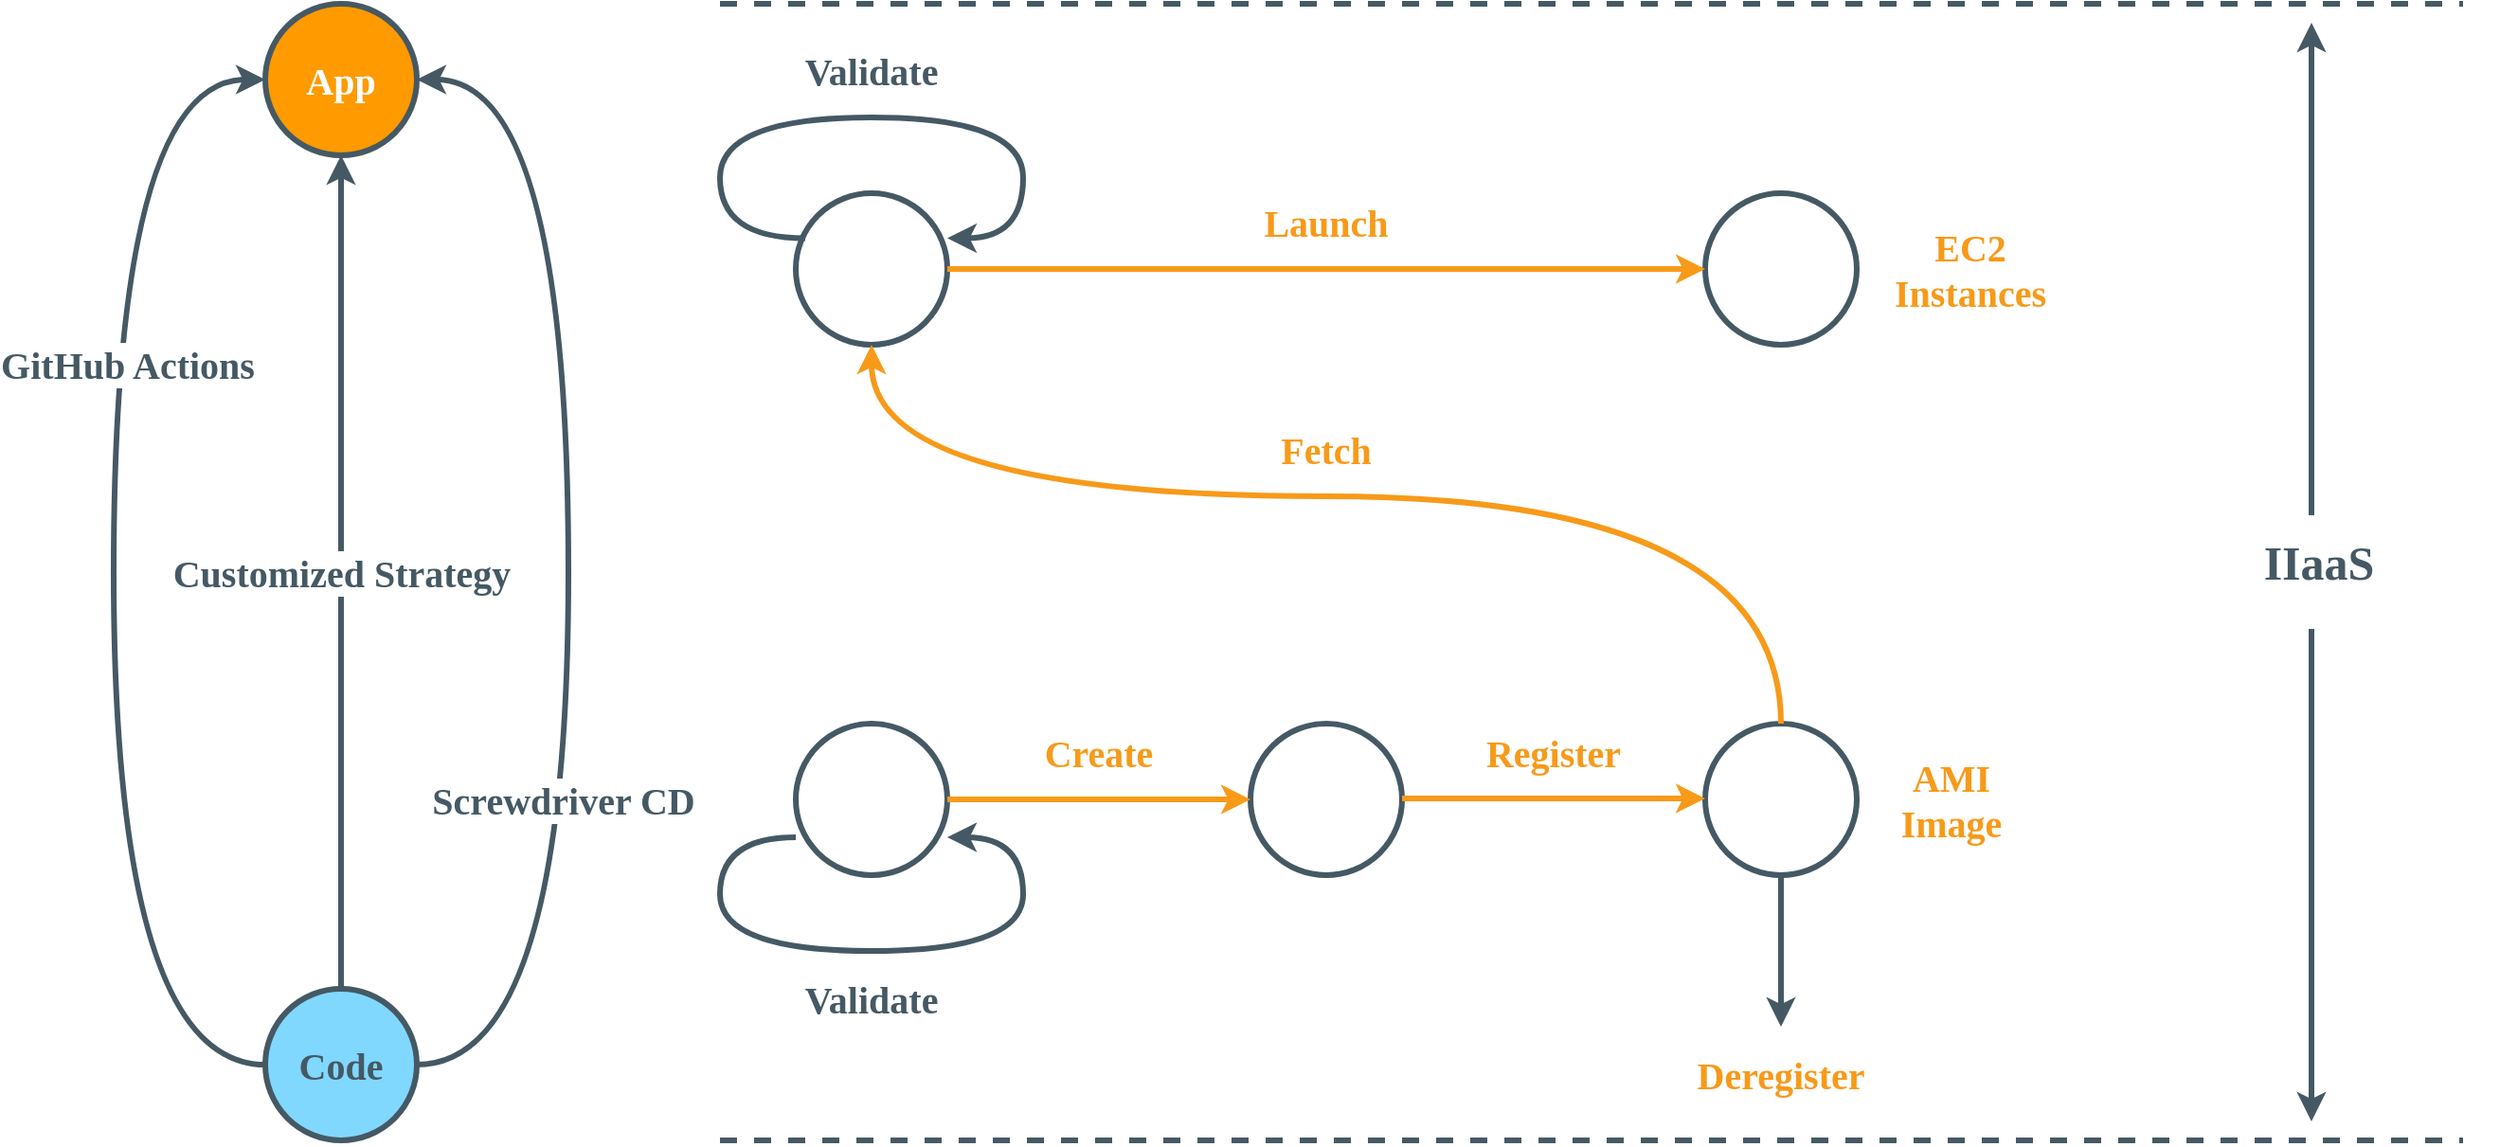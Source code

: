 <mxfile version="24.6.3" type="device">
  <diagram name="Page-1" id="7lOYam8AWCxRMxBZ-8En">
    <mxGraphModel dx="1224" dy="1146" grid="1" gridSize="10" guides="1" tooltips="1" connect="1" arrows="1" fold="1" page="1" pageScale="1" pageWidth="850" pageHeight="1100" math="0" shadow="0">
      <root>
        <mxCell id="0" />
        <mxCell id="1" parent="0" />
        <mxCell id="mP1LscIuJFCwR1YAqAkv-9" value="" style="group" parent="1" connectable="0" vertex="1">
          <mxGeometry x="1520" y="1100" width="80" height="80" as="geometry" />
        </mxCell>
        <mxCell id="mP1LscIuJFCwR1YAqAkv-7" value="" style="ellipse;whiteSpace=wrap;html=1;aspect=fixed;strokeColor=#455964;strokeWidth=3;fillColor=none;" parent="mP1LscIuJFCwR1YAqAkv-9" vertex="1">
          <mxGeometry width="80" height="80" as="geometry" />
        </mxCell>
        <mxCell id="mP1LscIuJFCwR1YAqAkv-8" value="" style="shape=image;verticalLabelPosition=bottom;labelBackgroundColor=default;verticalAlign=top;aspect=fixed;imageAspect=0;image=https://www.datocms-assets.com/58478/1638283616-packer.svg?auto=format&amp;fit=max&amp;w=1200;" parent="mP1LscIuJFCwR1YAqAkv-9" vertex="1">
          <mxGeometry width="80" height="80" as="geometry" />
        </mxCell>
        <mxCell id="mP1LscIuJFCwR1YAqAkv-44" style="edgeStyle=orthogonalEdgeStyle;rounded=0;orthogonalLoop=1;jettySize=auto;html=1;exitX=0;exitY=0.75;exitDx=0;exitDy=0;entryX=1;entryY=0.75;entryDx=0;entryDy=0;strokeWidth=3;curved=1;strokeColor=#455964;" parent="mP1LscIuJFCwR1YAqAkv-9" source="mP1LscIuJFCwR1YAqAkv-8" target="mP1LscIuJFCwR1YAqAkv-8" edge="1">
          <mxGeometry relative="1" as="geometry">
            <Array as="points">
              <mxPoint x="-40" y="60" />
              <mxPoint x="-40" y="120" />
              <mxPoint x="120" y="120" />
              <mxPoint x="120" y="60" />
            </Array>
          </mxGeometry>
        </mxCell>
        <mxCell id="mP1LscIuJFCwR1YAqAkv-17" value="" style="group" parent="1" connectable="0" vertex="1">
          <mxGeometry x="1760" y="1100" width="80" height="80" as="geometry" />
        </mxCell>
        <mxCell id="mP1LscIuJFCwR1YAqAkv-13" value="" style="ellipse;whiteSpace=wrap;html=1;aspect=fixed;strokeWidth=3;fillColor=none;strokeColor=#455964;" parent="mP1LscIuJFCwR1YAqAkv-17" vertex="1">
          <mxGeometry width="80" height="80" as="geometry" />
        </mxCell>
        <mxCell id="mP1LscIuJFCwR1YAqAkv-14" value="" style="shape=image;verticalLabelPosition=bottom;labelBackgroundColor=default;verticalAlign=top;aspect=fixed;imageAspect=0;image=https://www.msp360.com/resources/wp-content/uploads/2017/10/Amazon-EBS-Snapshot.png;" parent="mP1LscIuJFCwR1YAqAkv-17" vertex="1">
          <mxGeometry x="5" y="5" width="70" height="70" as="geometry" />
        </mxCell>
        <mxCell id="mP1LscIuJFCwR1YAqAkv-18" value="" style="group" parent="1" connectable="0" vertex="1">
          <mxGeometry x="2000" y="1100" width="80" height="80" as="geometry" />
        </mxCell>
        <mxCell id="mP1LscIuJFCwR1YAqAkv-15" value="" style="ellipse;whiteSpace=wrap;html=1;aspect=fixed;strokeColor=#455964;strokeWidth=3;fillColor=none;" parent="mP1LscIuJFCwR1YAqAkv-18" vertex="1">
          <mxGeometry width="80" height="80" as="geometry" />
        </mxCell>
        <mxCell id="mP1LscIuJFCwR1YAqAkv-16" value="" style="shape=image;verticalLabelPosition=bottom;labelBackgroundColor=default;verticalAlign=top;aspect=fixed;imageAspect=0;image=https://upload.wikimedia.org/wikipedia/commons/thumb/6/6b/AWS_Simple_Icons_Compute_Amazon_EC2_AMI.svg/1200px-AWS_Simple_Icons_Compute_Amazon_EC2_AMI.svg.png;" parent="mP1LscIuJFCwR1YAqAkv-18" vertex="1">
          <mxGeometry x="12.5" y="12.5" width="55" height="55" as="geometry" />
        </mxCell>
        <mxCell id="mP1LscIuJFCwR1YAqAkv-21" value="" style="group" parent="1" connectable="0" vertex="1">
          <mxGeometry x="2000" y="820" width="80" height="80" as="geometry" />
        </mxCell>
        <mxCell id="mP1LscIuJFCwR1YAqAkv-19" value="" style="ellipse;whiteSpace=wrap;html=1;aspect=fixed;strokeColor=#455964;strokeWidth=3;fillColor=none;" parent="mP1LscIuJFCwR1YAqAkv-21" vertex="1">
          <mxGeometry width="80" height="80" as="geometry" />
        </mxCell>
        <mxCell id="mP1LscIuJFCwR1YAqAkv-20" value="" style="shape=image;verticalLabelPosition=bottom;labelBackgroundColor=default;verticalAlign=top;aspect=fixed;imageAspect=0;image=https://upload.wikimedia.org/wikipedia/commons/thumb/b/b9/AWS_Simple_Icons_Compute_Amazon_EC2_Instances.svg/1024px-AWS_Simple_Icons_Compute_Amazon_EC2_Instances.svg.png;" parent="mP1LscIuJFCwR1YAqAkv-21" vertex="1">
          <mxGeometry x="9" y="9" width="62" height="62" as="geometry" />
        </mxCell>
        <mxCell id="mP1LscIuJFCwR1YAqAkv-23" style="edgeStyle=orthogonalEdgeStyle;rounded=0;orthogonalLoop=1;jettySize=auto;html=1;exitX=1;exitY=0.5;exitDx=0;exitDy=0;entryX=0;entryY=0.5;entryDx=0;entryDy=0;strokeWidth=3;strokeColor=#F79A19;" parent="1" source="mP1LscIuJFCwR1YAqAkv-7" target="mP1LscIuJFCwR1YAqAkv-13" edge="1">
          <mxGeometry relative="1" as="geometry" />
        </mxCell>
        <mxCell id="mP1LscIuJFCwR1YAqAkv-25" style="edgeStyle=orthogonalEdgeStyle;rounded=0;orthogonalLoop=1;jettySize=auto;html=1;exitX=1;exitY=0.5;exitDx=0;exitDy=0;entryX=0;entryY=0.5;entryDx=0;entryDy=0;strokeWidth=3;strokeColor=#F79A19;" parent="1" edge="1">
          <mxGeometry relative="1" as="geometry">
            <mxPoint x="1840" y="1139.52" as="sourcePoint" />
            <mxPoint x="2000" y="1139.52" as="targetPoint" />
          </mxGeometry>
        </mxCell>
        <mxCell id="mP1LscIuJFCwR1YAqAkv-26" value="&lt;b&gt;&lt;font color=&quot;#f79a19&quot; style=&quot;font-size: 20px;&quot;&gt;Create&lt;/font&gt;&lt;/b&gt;" style="text;html=1;strokeColor=none;fillColor=none;align=center;verticalAlign=middle;whiteSpace=wrap;rounded=0;fontFamily=Ubuntu;" parent="1" vertex="1">
          <mxGeometry x="1650" y="1100" width="60" height="30" as="geometry" />
        </mxCell>
        <mxCell id="mP1LscIuJFCwR1YAqAkv-27" value="&lt;b&gt;&lt;font color=&quot;#f79a19&quot; style=&quot;font-size: 20px;&quot;&gt;Register&lt;/font&gt;&lt;/b&gt;" style="text;html=1;strokeColor=none;fillColor=none;align=center;verticalAlign=middle;whiteSpace=wrap;rounded=0;fontFamily=Ubuntu;" parent="1" vertex="1">
          <mxGeometry x="1890" y="1100" width="60" height="30" as="geometry" />
        </mxCell>
        <mxCell id="mP1LscIuJFCwR1YAqAkv-30" style="edgeStyle=orthogonalEdgeStyle;rounded=0;orthogonalLoop=1;jettySize=auto;html=1;strokeWidth=3;strokeColor=#455964;exitX=0.5;exitY=1;exitDx=0;exitDy=0;" parent="1" source="mP1LscIuJFCwR1YAqAkv-15" edge="1">
          <mxGeometry relative="1" as="geometry">
            <mxPoint x="1960" y="1310" as="sourcePoint" />
            <mxPoint x="2040" y="1260" as="targetPoint" />
            <Array as="points">
              <mxPoint x="2040" y="1200" />
              <mxPoint x="2040" y="1200" />
            </Array>
          </mxGeometry>
        </mxCell>
        <mxCell id="mP1LscIuJFCwR1YAqAkv-31" value="&lt;b&gt;&lt;font color=&quot;#f79a19&quot; style=&quot;font-size: 20px;&quot;&gt;Deregister&lt;/font&gt;&lt;/b&gt;" style="text;html=1;strokeColor=none;fillColor=none;align=center;verticalAlign=middle;whiteSpace=wrap;rounded=0;fontFamily=Ubuntu;" parent="1" vertex="1">
          <mxGeometry x="2010" y="1270" width="60" height="30" as="geometry" />
        </mxCell>
        <mxCell id="mP1LscIuJFCwR1YAqAkv-38" value="" style="group" parent="1" connectable="0" vertex="1">
          <mxGeometry x="1520" y="820" width="80" height="80" as="geometry" />
        </mxCell>
        <mxCell id="mP1LscIuJFCwR1YAqAkv-46" value="" style="group" parent="mP1LscIuJFCwR1YAqAkv-38" connectable="0" vertex="1">
          <mxGeometry width="80" height="80" as="geometry" />
        </mxCell>
        <mxCell id="mP1LscIuJFCwR1YAqAkv-34" value="" style="ellipse;whiteSpace=wrap;html=1;aspect=fixed;strokeColor=#455964;strokeWidth=3;fillColor=none;" parent="mP1LscIuJFCwR1YAqAkv-46" vertex="1">
          <mxGeometry width="80" height="80" as="geometry" />
        </mxCell>
        <mxCell id="mP1LscIuJFCwR1YAqAkv-36" value="" style="shape=image;verticalLabelPosition=bottom;labelBackgroundColor=default;verticalAlign=top;aspect=fixed;imageAspect=0;image=https://dustindortch.files.wordpress.com/2020/08/terraform-logo.png?w=640;" parent="mP1LscIuJFCwR1YAqAkv-46" vertex="1">
          <mxGeometry x="5" y="5" width="75" height="75" as="geometry" />
        </mxCell>
        <mxCell id="mP1LscIuJFCwR1YAqAkv-48" style="edgeStyle=orthogonalEdgeStyle;rounded=0;orthogonalLoop=1;jettySize=auto;html=1;exitX=0;exitY=0.25;exitDx=0;exitDy=0;entryX=1;entryY=0.25;entryDx=0;entryDy=0;curved=1;strokeWidth=3;strokeColor=#455964;" parent="mP1LscIuJFCwR1YAqAkv-46" source="mP1LscIuJFCwR1YAqAkv-36" target="mP1LscIuJFCwR1YAqAkv-36" edge="1">
          <mxGeometry relative="1" as="geometry">
            <Array as="points">
              <mxPoint x="-40" y="24" />
              <mxPoint x="-40" y="-40" />
              <mxPoint x="120" y="-40" />
              <mxPoint x="120" y="24" />
            </Array>
          </mxGeometry>
        </mxCell>
        <mxCell id="mP1LscIuJFCwR1YAqAkv-39" style="edgeStyle=orthogonalEdgeStyle;rounded=0;orthogonalLoop=1;jettySize=auto;html=1;entryX=0;entryY=0.5;entryDx=0;entryDy=0;strokeColor=#F79A19;strokeWidth=3;exitX=1;exitY=0.5;exitDx=0;exitDy=0;" parent="1" source="mP1LscIuJFCwR1YAqAkv-34" target="mP1LscIuJFCwR1YAqAkv-19" edge="1">
          <mxGeometry relative="1" as="geometry">
            <mxPoint x="1650" y="920" as="sourcePoint" />
          </mxGeometry>
        </mxCell>
        <mxCell id="mP1LscIuJFCwR1YAqAkv-40" value="&lt;b&gt;&lt;font style=&quot;font-size: 20px;&quot;&gt;&lt;font color=&quot;#f79a19&quot;&gt;Launch&lt;/font&gt;&lt;br&gt;&lt;/font&gt;&lt;/b&gt;" style="text;html=1;strokeColor=none;fillColor=none;align=center;verticalAlign=middle;whiteSpace=wrap;rounded=0;fontFamily=Ubuntu;" parent="1" vertex="1">
          <mxGeometry x="1770" y="820" width="60" height="30" as="geometry" />
        </mxCell>
        <mxCell id="mP1LscIuJFCwR1YAqAkv-41" style="edgeStyle=orthogonalEdgeStyle;rounded=0;orthogonalLoop=1;jettySize=auto;html=1;entryX=0.5;entryY=1;entryDx=0;entryDy=0;curved=1;strokeColor=#F79A19;strokeWidth=3;" parent="1" source="mP1LscIuJFCwR1YAqAkv-15" target="mP1LscIuJFCwR1YAqAkv-34" edge="1">
          <mxGeometry relative="1" as="geometry">
            <Array as="points">
              <mxPoint x="2040" y="980" />
              <mxPoint x="1560" y="980" />
            </Array>
          </mxGeometry>
        </mxCell>
        <mxCell id="mP1LscIuJFCwR1YAqAkv-42" value="&lt;b&gt;&lt;font style=&quot;font-size: 20px;&quot;&gt;&lt;font color=&quot;#f79a19&quot;&gt;Fetch&lt;/font&gt;&lt;br&gt;&lt;/font&gt;&lt;/b&gt;" style="text;html=1;strokeColor=none;fillColor=none;align=center;verticalAlign=middle;whiteSpace=wrap;rounded=0;fontFamily=Ubuntu;" parent="1" vertex="1">
          <mxGeometry x="1770" y="940" width="60" height="30" as="geometry" />
        </mxCell>
        <mxCell id="mP1LscIuJFCwR1YAqAkv-49" value="&lt;b&gt;&lt;font color=&quot;#455964&quot; style=&quot;font-size: 20px;&quot;&gt;Validate&lt;/font&gt;&lt;/b&gt;" style="text;html=1;strokeColor=none;fillColor=none;align=center;verticalAlign=middle;whiteSpace=wrap;rounded=0;fontFamily=Ubuntu;" parent="1" vertex="1">
          <mxGeometry x="1530" y="1230" width="60" height="30" as="geometry" />
        </mxCell>
        <mxCell id="mP1LscIuJFCwR1YAqAkv-51" value="&lt;b&gt;&lt;font color=&quot;#455964&quot; style=&quot;font-size: 20px;&quot;&gt;Validate&lt;/font&gt;&lt;/b&gt;" style="text;html=1;strokeColor=none;fillColor=none;align=center;verticalAlign=middle;whiteSpace=wrap;rounded=0;fontFamily=Ubuntu;" parent="1" vertex="1">
          <mxGeometry x="1530" y="740" width="60" height="30" as="geometry" />
        </mxCell>
        <mxCell id="mP1LscIuJFCwR1YAqAkv-53" value="&lt;b&gt;&lt;font color=&quot;#455964&quot; style=&quot;font-size: 25px;&quot;&gt;IIaaS&lt;/font&gt;&lt;/b&gt;" style="text;html=1;strokeColor=none;fillColor=none;align=center;verticalAlign=middle;whiteSpace=wrap;rounded=0;fontFamily=Ubuntu;" parent="1" vertex="1">
          <mxGeometry x="2230" y="1000" width="188" height="30" as="geometry" />
        </mxCell>
        <mxCell id="LvAaSZ-Zg50VipKB94Ty-5" value="&lt;b&gt;&lt;font style=&quot;font-size: 20px;&quot;&gt;&lt;font color=&quot;#f79a19&quot;&gt;EC2 Instances&lt;/font&gt;&lt;br&gt;&lt;/font&gt;&lt;/b&gt;" style="text;html=1;strokeColor=none;fillColor=none;align=center;verticalAlign=middle;whiteSpace=wrap;rounded=0;fontFamily=Ubuntu;" parent="1" vertex="1">
          <mxGeometry x="2110" y="845" width="60" height="30" as="geometry" />
        </mxCell>
        <mxCell id="LvAaSZ-Zg50VipKB94Ty-6" value="&lt;b&gt;&lt;font style=&quot;font-size: 20px;&quot;&gt;&lt;font color=&quot;#f79a19&quot;&gt;AMI Image&lt;/font&gt;&lt;br&gt;&lt;/font&gt;&lt;/b&gt;" style="text;html=1;strokeColor=none;fillColor=none;align=center;verticalAlign=middle;whiteSpace=wrap;rounded=0;fontFamily=Ubuntu;" parent="1" vertex="1">
          <mxGeometry x="2100" y="1125" width="60" height="30" as="geometry" />
        </mxCell>
        <mxCell id="UgPG1pPApowK7JSl5bjV-5" style="edgeStyle=orthogonalEdgeStyle;rounded=0;orthogonalLoop=1;jettySize=auto;html=1;exitX=0.5;exitY=0;exitDx=0;exitDy=0;entryX=0.5;entryY=1;entryDx=0;entryDy=0;strokeColor=#455964;strokeWidth=3;" parent="1" source="LvAaSZ-Zg50VipKB94Ty-14" target="LvAaSZ-Zg50VipKB94Ty-15" edge="1">
          <mxGeometry relative="1" as="geometry" />
        </mxCell>
        <mxCell id="UgPG1pPApowK7JSl5bjV-8" value="&lt;font color=&quot;#455964&quot; style=&quot;font-size: 20px;&quot; face=&quot;Ubuntu&quot;&gt;&lt;b&gt;Customized Strategy&lt;/b&gt;&lt;/font&gt;" style="edgeLabel;html=1;align=center;verticalAlign=middle;resizable=0;points=[];" parent="UgPG1pPApowK7JSl5bjV-5" vertex="1" connectable="0">
          <mxGeometry x="0.073" y="1" relative="1" as="geometry">
            <mxPoint x="1" y="16" as="offset" />
          </mxGeometry>
        </mxCell>
        <mxCell id="UgPG1pPApowK7JSl5bjV-10" style="edgeStyle=orthogonalEdgeStyle;rounded=0;orthogonalLoop=1;jettySize=auto;html=1;exitX=0;exitY=0.5;exitDx=0;exitDy=0;entryX=0;entryY=0.5;entryDx=0;entryDy=0;curved=1;strokeWidth=3;strokeColor=#455964;" parent="1" source="LvAaSZ-Zg50VipKB94Ty-14" target="LvAaSZ-Zg50VipKB94Ty-15" edge="1">
          <mxGeometry relative="1" as="geometry">
            <Array as="points">
              <mxPoint x="1160" y="1280" />
              <mxPoint x="1160" y="760" />
            </Array>
          </mxGeometry>
        </mxCell>
        <mxCell id="UgPG1pPApowK7JSl5bjV-12" value="&lt;font size=&quot;1&quot; color=&quot;#455964&quot; face=&quot;Ubuntu&quot;&gt;&lt;b style=&quot;font-size: 20px;&quot;&gt;GitHub Actions&lt;/b&gt;&lt;/font&gt;" style="edgeLabel;html=1;align=center;verticalAlign=middle;resizable=0;points=[];" parent="UgPG1pPApowK7JSl5bjV-10" vertex="1" connectable="0">
          <mxGeometry x="0.329" y="-7" relative="1" as="geometry">
            <mxPoint y="2" as="offset" />
          </mxGeometry>
        </mxCell>
        <mxCell id="UgPG1pPApowK7JSl5bjV-11" style="edgeStyle=orthogonalEdgeStyle;rounded=0;orthogonalLoop=1;jettySize=auto;html=1;exitX=1;exitY=0.5;exitDx=0;exitDy=0;entryX=1;entryY=0.5;entryDx=0;entryDy=0;curved=1;strokeColor=#455964;strokeWidth=3;" parent="1" source="LvAaSZ-Zg50VipKB94Ty-14" target="LvAaSZ-Zg50VipKB94Ty-15" edge="1">
          <mxGeometry relative="1" as="geometry">
            <Array as="points">
              <mxPoint x="1400" y="1280" />
              <mxPoint x="1400" y="760" />
            </Array>
          </mxGeometry>
        </mxCell>
        <mxCell id="UgPG1pPApowK7JSl5bjV-14" value="&lt;font color=&quot;#455964&quot; style=&quot;font-size: 20px;&quot; face=&quot;Ubuntu&quot;&gt;&lt;b&gt;Screwdriver CD&lt;/b&gt;&lt;/font&gt;" style="edgeLabel;html=1;align=center;verticalAlign=middle;resizable=0;points=[];" parent="UgPG1pPApowK7JSl5bjV-11" vertex="1" connectable="0">
          <mxGeometry x="-0.306" y="3" relative="1" as="geometry">
            <mxPoint y="16" as="offset" />
          </mxGeometry>
        </mxCell>
        <mxCell id="LvAaSZ-Zg50VipKB94Ty-14" value="&lt;font style=&quot;font-size: 20px;&quot; face=&quot;Ubuntu&quot; color=&quot;#455964&quot;&gt;&lt;b&gt;Code&lt;/b&gt;&lt;/font&gt;" style="ellipse;whiteSpace=wrap;html=1;aspect=fixed;strokeColor=#455964;strokeWidth=3;fillColor=#80D8FF;" parent="1" vertex="1">
          <mxGeometry x="1240" y="1240" width="80" height="80" as="geometry" />
        </mxCell>
        <mxCell id="LvAaSZ-Zg50VipKB94Ty-15" value="&lt;font color=&quot;#ffffff&quot; style=&quot;font-size: 20px;&quot; face=&quot;Ubuntu&quot;&gt;&lt;b style=&quot;&quot;&gt;App&lt;/b&gt;&lt;/font&gt;" style="ellipse;whiteSpace=wrap;html=1;aspect=fixed;strokeColor=#455964;strokeWidth=3;fillColor=#FF9A01;" parent="1" vertex="1">
          <mxGeometry x="1240" y="720" width="80" height="80" as="geometry" />
        </mxCell>
        <mxCell id="UgPG1pPApowK7JSl5bjV-15" value="" style="endArrow=none;dashed=1;html=1;rounded=0;strokeWidth=3;strokeColor=#455964;" parent="1" edge="1">
          <mxGeometry width="50" height="50" relative="1" as="geometry">
            <mxPoint x="1480" y="1320" as="sourcePoint" />
            <mxPoint x="2400" y="1320" as="targetPoint" />
          </mxGeometry>
        </mxCell>
        <mxCell id="UgPG1pPApowK7JSl5bjV-16" value="" style="endArrow=none;dashed=1;html=1;rounded=0;strokeWidth=3;strokeColor=#455964;" parent="1" edge="1">
          <mxGeometry width="50" height="50" relative="1" as="geometry">
            <mxPoint x="1480" y="720" as="sourcePoint" />
            <mxPoint x="2400" y="720" as="targetPoint" />
          </mxGeometry>
        </mxCell>
        <mxCell id="UgPG1pPApowK7JSl5bjV-17" value="" style="endArrow=classic;html=1;rounded=0;strokeWidth=3;strokeColor=#455964;" parent="1" edge="1">
          <mxGeometry width="50" height="50" relative="1" as="geometry">
            <mxPoint x="2320" y="990" as="sourcePoint" />
            <mxPoint x="2320" y="730" as="targetPoint" />
          </mxGeometry>
        </mxCell>
        <mxCell id="UgPG1pPApowK7JSl5bjV-18" value="" style="endArrow=classic;html=1;rounded=0;strokeWidth=3;strokeColor=#455964;" parent="1" edge="1">
          <mxGeometry width="50" height="50" relative="1" as="geometry">
            <mxPoint x="2320" y="1050" as="sourcePoint" />
            <mxPoint x="2320" y="1310" as="targetPoint" />
          </mxGeometry>
        </mxCell>
      </root>
    </mxGraphModel>
  </diagram>
</mxfile>
